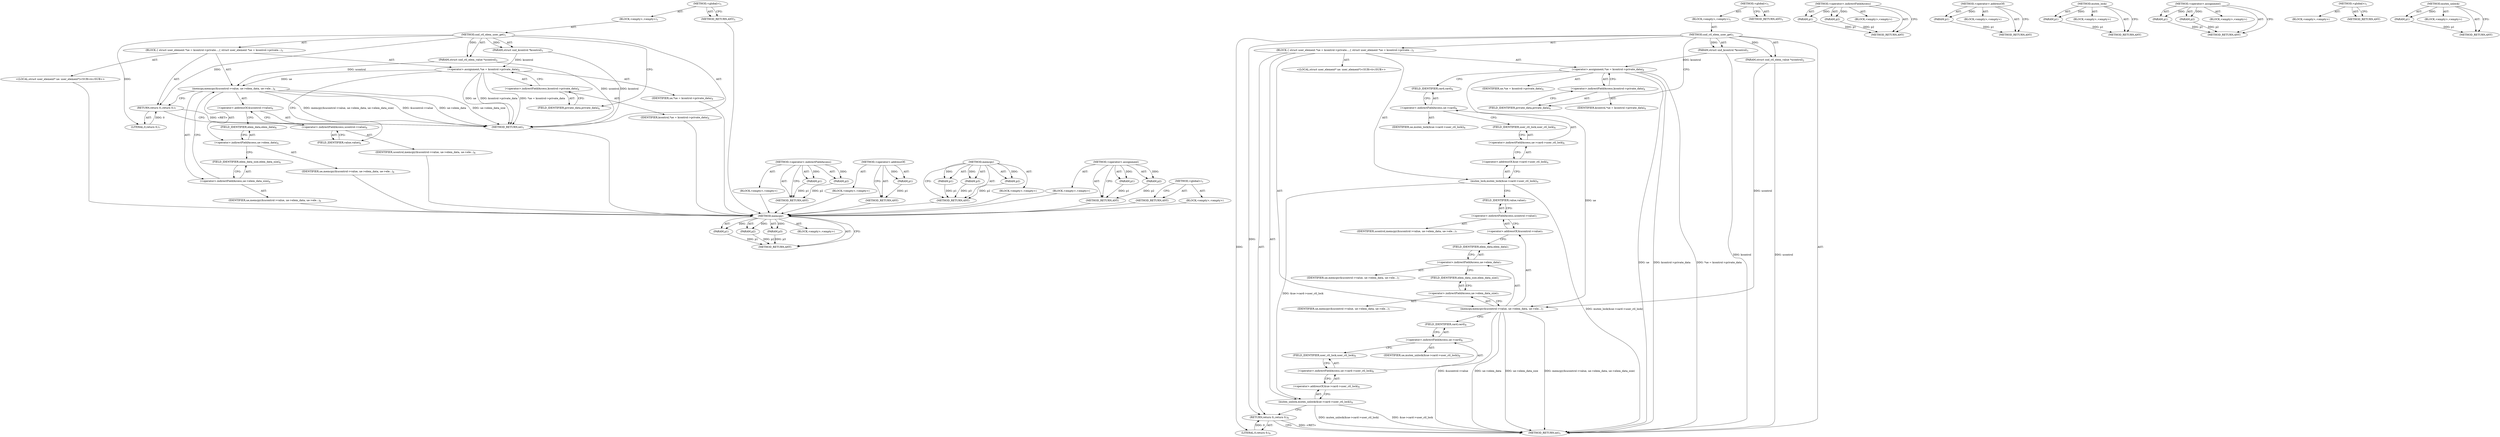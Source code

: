 digraph "mutex_unlock" {
vulnerable_6 [label=<(METHOD,&lt;global&gt;)<SUB>1</SUB>>];
vulnerable_7 [label=<(BLOCK,&lt;empty&gt;,&lt;empty&gt;)<SUB>1</SUB>>];
vulnerable_8 [label=<(METHOD,snd_ctl_elem_user_get)<SUB>1</SUB>>];
vulnerable_9 [label=<(PARAM,struct snd_kcontrol *kcontrol)<SUB>1</SUB>>];
vulnerable_10 [label=<(PARAM,struct snd_ctl_elem_value *ucontrol)<SUB>2</SUB>>];
vulnerable_11 [label=<(BLOCK,{
 	struct user_element *ue = kcontrol-&gt;private...,{
 	struct user_element *ue = kcontrol-&gt;private...)<SUB>3</SUB>>];
vulnerable_12 [label="<(LOCAL,struct user_element* ue: user_element*)<SUB>4</SUB>>"];
vulnerable_13 [label=<(&lt;operator&gt;.assignment,*ue = kcontrol-&gt;private_data)<SUB>4</SUB>>];
vulnerable_14 [label=<(IDENTIFIER,ue,*ue = kcontrol-&gt;private_data)<SUB>4</SUB>>];
vulnerable_15 [label=<(&lt;operator&gt;.indirectFieldAccess,kcontrol-&gt;private_data)<SUB>4</SUB>>];
vulnerable_16 [label=<(IDENTIFIER,kcontrol,*ue = kcontrol-&gt;private_data)<SUB>4</SUB>>];
vulnerable_17 [label=<(FIELD_IDENTIFIER,private_data,private_data)<SUB>4</SUB>>];
vulnerable_18 [label=<(memcpy,memcpy(&amp;ucontrol-&gt;value, ue-&gt;elem_data, ue-&gt;ele...)<SUB>6</SUB>>];
vulnerable_19 [label=<(&lt;operator&gt;.addressOf,&amp;ucontrol-&gt;value)<SUB>6</SUB>>];
vulnerable_20 [label=<(&lt;operator&gt;.indirectFieldAccess,ucontrol-&gt;value)<SUB>6</SUB>>];
vulnerable_21 [label=<(IDENTIFIER,ucontrol,memcpy(&amp;ucontrol-&gt;value, ue-&gt;elem_data, ue-&gt;ele...)<SUB>6</SUB>>];
vulnerable_22 [label=<(FIELD_IDENTIFIER,value,value)<SUB>6</SUB>>];
vulnerable_23 [label=<(&lt;operator&gt;.indirectFieldAccess,ue-&gt;elem_data)<SUB>6</SUB>>];
vulnerable_24 [label=<(IDENTIFIER,ue,memcpy(&amp;ucontrol-&gt;value, ue-&gt;elem_data, ue-&gt;ele...)<SUB>6</SUB>>];
vulnerable_25 [label=<(FIELD_IDENTIFIER,elem_data,elem_data)<SUB>6</SUB>>];
vulnerable_26 [label=<(&lt;operator&gt;.indirectFieldAccess,ue-&gt;elem_data_size)<SUB>6</SUB>>];
vulnerable_27 [label=<(IDENTIFIER,ue,memcpy(&amp;ucontrol-&gt;value, ue-&gt;elem_data, ue-&gt;ele...)<SUB>6</SUB>>];
vulnerable_28 [label=<(FIELD_IDENTIFIER,elem_data_size,elem_data_size)<SUB>6</SUB>>];
vulnerable_29 [label=<(RETURN,return 0;,return 0;)<SUB>7</SUB>>];
vulnerable_30 [label=<(LITERAL,0,return 0;)<SUB>7</SUB>>];
vulnerable_31 [label=<(METHOD_RETURN,int)<SUB>1</SUB>>];
vulnerable_33 [label=<(METHOD_RETURN,ANY)<SUB>1</SUB>>];
vulnerable_59 [label=<(METHOD,&lt;operator&gt;.indirectFieldAccess)>];
vulnerable_60 [label=<(PARAM,p1)>];
vulnerable_61 [label=<(PARAM,p2)>];
vulnerable_62 [label=<(BLOCK,&lt;empty&gt;,&lt;empty&gt;)>];
vulnerable_63 [label=<(METHOD_RETURN,ANY)>];
vulnerable_70 [label=<(METHOD,&lt;operator&gt;.addressOf)>];
vulnerable_71 [label=<(PARAM,p1)>];
vulnerable_72 [label=<(BLOCK,&lt;empty&gt;,&lt;empty&gt;)>];
vulnerable_73 [label=<(METHOD_RETURN,ANY)>];
vulnerable_64 [label=<(METHOD,memcpy)>];
vulnerable_65 [label=<(PARAM,p1)>];
vulnerable_66 [label=<(PARAM,p2)>];
vulnerable_67 [label=<(PARAM,p3)>];
vulnerable_68 [label=<(BLOCK,&lt;empty&gt;,&lt;empty&gt;)>];
vulnerable_69 [label=<(METHOD_RETURN,ANY)>];
vulnerable_54 [label=<(METHOD,&lt;operator&gt;.assignment)>];
vulnerable_55 [label=<(PARAM,p1)>];
vulnerable_56 [label=<(PARAM,p2)>];
vulnerable_57 [label=<(BLOCK,&lt;empty&gt;,&lt;empty&gt;)>];
vulnerable_58 [label=<(METHOD_RETURN,ANY)>];
vulnerable_48 [label=<(METHOD,&lt;global&gt;)<SUB>1</SUB>>];
vulnerable_49 [label=<(BLOCK,&lt;empty&gt;,&lt;empty&gt;)>];
vulnerable_50 [label=<(METHOD_RETURN,ANY)>];
fixed_86 [label=<(METHOD,memcpy)>];
fixed_87 [label=<(PARAM,p1)>];
fixed_88 [label=<(PARAM,p2)>];
fixed_89 [label=<(PARAM,p3)>];
fixed_90 [label=<(BLOCK,&lt;empty&gt;,&lt;empty&gt;)>];
fixed_91 [label=<(METHOD_RETURN,ANY)>];
fixed_6 [label=<(METHOD,&lt;global&gt;)<SUB>1</SUB>>];
fixed_7 [label=<(BLOCK,&lt;empty&gt;,&lt;empty&gt;)<SUB>1</SUB>>];
fixed_8 [label=<(METHOD,snd_ctl_elem_user_get)<SUB>1</SUB>>];
fixed_9 [label=<(PARAM,struct snd_kcontrol *kcontrol)<SUB>1</SUB>>];
fixed_10 [label=<(PARAM,struct snd_ctl_elem_value *ucontrol)<SUB>2</SUB>>];
fixed_11 [label=<(BLOCK,{
 	struct user_element *ue = kcontrol-&gt;private...,{
 	struct user_element *ue = kcontrol-&gt;private...)<SUB>3</SUB>>];
fixed_12 [label="<(LOCAL,struct user_element* ue: user_element*)<SUB>4</SUB>>"];
fixed_13 [label=<(&lt;operator&gt;.assignment,*ue = kcontrol-&gt;private_data)<SUB>4</SUB>>];
fixed_14 [label=<(IDENTIFIER,ue,*ue = kcontrol-&gt;private_data)<SUB>4</SUB>>];
fixed_15 [label=<(&lt;operator&gt;.indirectFieldAccess,kcontrol-&gt;private_data)<SUB>4</SUB>>];
fixed_16 [label=<(IDENTIFIER,kcontrol,*ue = kcontrol-&gt;private_data)<SUB>4</SUB>>];
fixed_17 [label=<(FIELD_IDENTIFIER,private_data,private_data)<SUB>4</SUB>>];
fixed_18 [label=<(mutex_lock,mutex_lock(&amp;ue-&gt;card-&gt;user_ctl_lock))<SUB>6</SUB>>];
fixed_19 [label=<(&lt;operator&gt;.addressOf,&amp;ue-&gt;card-&gt;user_ctl_lock)<SUB>6</SUB>>];
fixed_20 [label=<(&lt;operator&gt;.indirectFieldAccess,ue-&gt;card-&gt;user_ctl_lock)<SUB>6</SUB>>];
fixed_21 [label=<(&lt;operator&gt;.indirectFieldAccess,ue-&gt;card)<SUB>6</SUB>>];
fixed_22 [label=<(IDENTIFIER,ue,mutex_lock(&amp;ue-&gt;card-&gt;user_ctl_lock))<SUB>6</SUB>>];
fixed_23 [label=<(FIELD_IDENTIFIER,card,card)<SUB>6</SUB>>];
fixed_24 [label=<(FIELD_IDENTIFIER,user_ctl_lock,user_ctl_lock)<SUB>6</SUB>>];
fixed_25 [label=<(memcpy,memcpy(&amp;ucontrol-&gt;value, ue-&gt;elem_data, ue-&gt;ele...)<SUB>7</SUB>>];
fixed_26 [label=<(&lt;operator&gt;.addressOf,&amp;ucontrol-&gt;value)<SUB>7</SUB>>];
fixed_27 [label=<(&lt;operator&gt;.indirectFieldAccess,ucontrol-&gt;value)<SUB>7</SUB>>];
fixed_28 [label=<(IDENTIFIER,ucontrol,memcpy(&amp;ucontrol-&gt;value, ue-&gt;elem_data, ue-&gt;ele...)<SUB>7</SUB>>];
fixed_29 [label=<(FIELD_IDENTIFIER,value,value)<SUB>7</SUB>>];
fixed_30 [label=<(&lt;operator&gt;.indirectFieldAccess,ue-&gt;elem_data)<SUB>7</SUB>>];
fixed_31 [label=<(IDENTIFIER,ue,memcpy(&amp;ucontrol-&gt;value, ue-&gt;elem_data, ue-&gt;ele...)<SUB>7</SUB>>];
fixed_32 [label=<(FIELD_IDENTIFIER,elem_data,elem_data)<SUB>7</SUB>>];
fixed_33 [label=<(&lt;operator&gt;.indirectFieldAccess,ue-&gt;elem_data_size)<SUB>7</SUB>>];
fixed_34 [label=<(IDENTIFIER,ue,memcpy(&amp;ucontrol-&gt;value, ue-&gt;elem_data, ue-&gt;ele...)<SUB>7</SUB>>];
fixed_35 [label=<(FIELD_IDENTIFIER,elem_data_size,elem_data_size)<SUB>7</SUB>>];
fixed_36 [label=<(mutex_unlock,mutex_unlock(&amp;ue-&gt;card-&gt;user_ctl_lock))<SUB>8</SUB>>];
fixed_37 [label=<(&lt;operator&gt;.addressOf,&amp;ue-&gt;card-&gt;user_ctl_lock)<SUB>8</SUB>>];
fixed_38 [label=<(&lt;operator&gt;.indirectFieldAccess,ue-&gt;card-&gt;user_ctl_lock)<SUB>8</SUB>>];
fixed_39 [label=<(&lt;operator&gt;.indirectFieldAccess,ue-&gt;card)<SUB>8</SUB>>];
fixed_40 [label=<(IDENTIFIER,ue,mutex_unlock(&amp;ue-&gt;card-&gt;user_ctl_lock))<SUB>8</SUB>>];
fixed_41 [label=<(FIELD_IDENTIFIER,card,card)<SUB>8</SUB>>];
fixed_42 [label=<(FIELD_IDENTIFIER,user_ctl_lock,user_ctl_lock)<SUB>8</SUB>>];
fixed_43 [label=<(RETURN,return 0;,return 0;)<SUB>9</SUB>>];
fixed_44 [label=<(LITERAL,0,return 0;)<SUB>9</SUB>>];
fixed_45 [label=<(METHOD_RETURN,int)<SUB>1</SUB>>];
fixed_47 [label=<(METHOD_RETURN,ANY)<SUB>1</SUB>>];
fixed_73 [label=<(METHOD,&lt;operator&gt;.indirectFieldAccess)>];
fixed_74 [label=<(PARAM,p1)>];
fixed_75 [label=<(PARAM,p2)>];
fixed_76 [label=<(BLOCK,&lt;empty&gt;,&lt;empty&gt;)>];
fixed_77 [label=<(METHOD_RETURN,ANY)>];
fixed_82 [label=<(METHOD,&lt;operator&gt;.addressOf)>];
fixed_83 [label=<(PARAM,p1)>];
fixed_84 [label=<(BLOCK,&lt;empty&gt;,&lt;empty&gt;)>];
fixed_85 [label=<(METHOD_RETURN,ANY)>];
fixed_78 [label=<(METHOD,mutex_lock)>];
fixed_79 [label=<(PARAM,p1)>];
fixed_80 [label=<(BLOCK,&lt;empty&gt;,&lt;empty&gt;)>];
fixed_81 [label=<(METHOD_RETURN,ANY)>];
fixed_68 [label=<(METHOD,&lt;operator&gt;.assignment)>];
fixed_69 [label=<(PARAM,p1)>];
fixed_70 [label=<(PARAM,p2)>];
fixed_71 [label=<(BLOCK,&lt;empty&gt;,&lt;empty&gt;)>];
fixed_72 [label=<(METHOD_RETURN,ANY)>];
fixed_62 [label=<(METHOD,&lt;global&gt;)<SUB>1</SUB>>];
fixed_63 [label=<(BLOCK,&lt;empty&gt;,&lt;empty&gt;)>];
fixed_64 [label=<(METHOD_RETURN,ANY)>];
fixed_92 [label=<(METHOD,mutex_unlock)>];
fixed_93 [label=<(PARAM,p1)>];
fixed_94 [label=<(BLOCK,&lt;empty&gt;,&lt;empty&gt;)>];
fixed_95 [label=<(METHOD_RETURN,ANY)>];
vulnerable_6 -> vulnerable_7  [key=0, label="AST: "];
vulnerable_6 -> vulnerable_33  [key=0, label="AST: "];
vulnerable_6 -> vulnerable_33  [key=1, label="CFG: "];
vulnerable_7 -> vulnerable_8  [key=0, label="AST: "];
vulnerable_8 -> vulnerable_9  [key=0, label="AST: "];
vulnerable_8 -> vulnerable_9  [key=1, label="DDG: "];
vulnerable_8 -> vulnerable_10  [key=0, label="AST: "];
vulnerable_8 -> vulnerable_10  [key=1, label="DDG: "];
vulnerable_8 -> vulnerable_11  [key=0, label="AST: "];
vulnerable_8 -> vulnerable_31  [key=0, label="AST: "];
vulnerable_8 -> vulnerable_17  [key=0, label="CFG: "];
vulnerable_8 -> vulnerable_29  [key=0, label="DDG: "];
vulnerable_8 -> vulnerable_30  [key=0, label="DDG: "];
vulnerable_9 -> vulnerable_31  [key=0, label="DDG: kcontrol"];
vulnerable_9 -> vulnerable_13  [key=0, label="DDG: kcontrol"];
vulnerable_10 -> vulnerable_31  [key=0, label="DDG: ucontrol"];
vulnerable_10 -> vulnerable_18  [key=0, label="DDG: ucontrol"];
vulnerable_11 -> vulnerable_12  [key=0, label="AST: "];
vulnerable_11 -> vulnerable_13  [key=0, label="AST: "];
vulnerable_11 -> vulnerable_18  [key=0, label="AST: "];
vulnerable_11 -> vulnerable_29  [key=0, label="AST: "];
vulnerable_12 -> fixed_86  [key=0];
vulnerable_13 -> vulnerable_14  [key=0, label="AST: "];
vulnerable_13 -> vulnerable_15  [key=0, label="AST: "];
vulnerable_13 -> vulnerable_22  [key=0, label="CFG: "];
vulnerable_13 -> vulnerable_31  [key=0, label="DDG: ue"];
vulnerable_13 -> vulnerable_31  [key=1, label="DDG: kcontrol-&gt;private_data"];
vulnerable_13 -> vulnerable_31  [key=2, label="DDG: *ue = kcontrol-&gt;private_data"];
vulnerable_13 -> vulnerable_18  [key=0, label="DDG: ue"];
vulnerable_14 -> fixed_86  [key=0];
vulnerable_15 -> vulnerable_16  [key=0, label="AST: "];
vulnerable_15 -> vulnerable_17  [key=0, label="AST: "];
vulnerable_15 -> vulnerable_13  [key=0, label="CFG: "];
vulnerable_16 -> fixed_86  [key=0];
vulnerable_17 -> vulnerable_15  [key=0, label="CFG: "];
vulnerable_18 -> vulnerable_19  [key=0, label="AST: "];
vulnerable_18 -> vulnerable_23  [key=0, label="AST: "];
vulnerable_18 -> vulnerable_26  [key=0, label="AST: "];
vulnerable_18 -> vulnerable_29  [key=0, label="CFG: "];
vulnerable_18 -> vulnerable_31  [key=0, label="DDG: &amp;ucontrol-&gt;value"];
vulnerable_18 -> vulnerable_31  [key=1, label="DDG: ue-&gt;elem_data"];
vulnerable_18 -> vulnerable_31  [key=2, label="DDG: ue-&gt;elem_data_size"];
vulnerable_18 -> vulnerable_31  [key=3, label="DDG: memcpy(&amp;ucontrol-&gt;value, ue-&gt;elem_data, ue-&gt;elem_data_size)"];
vulnerable_19 -> vulnerable_20  [key=0, label="AST: "];
vulnerable_19 -> vulnerable_25  [key=0, label="CFG: "];
vulnerable_20 -> vulnerable_21  [key=0, label="AST: "];
vulnerable_20 -> vulnerable_22  [key=0, label="AST: "];
vulnerable_20 -> vulnerable_19  [key=0, label="CFG: "];
vulnerable_21 -> fixed_86  [key=0];
vulnerable_22 -> vulnerable_20  [key=0, label="CFG: "];
vulnerable_23 -> vulnerable_24  [key=0, label="AST: "];
vulnerable_23 -> vulnerable_25  [key=0, label="AST: "];
vulnerable_23 -> vulnerable_28  [key=0, label="CFG: "];
vulnerable_24 -> fixed_86  [key=0];
vulnerable_25 -> vulnerable_23  [key=0, label="CFG: "];
vulnerable_26 -> vulnerable_27  [key=0, label="AST: "];
vulnerable_26 -> vulnerable_28  [key=0, label="AST: "];
vulnerable_26 -> vulnerable_18  [key=0, label="CFG: "];
vulnerable_27 -> fixed_86  [key=0];
vulnerable_28 -> vulnerable_26  [key=0, label="CFG: "];
vulnerable_29 -> vulnerable_30  [key=0, label="AST: "];
vulnerable_29 -> vulnerable_31  [key=0, label="CFG: "];
vulnerable_29 -> vulnerable_31  [key=1, label="DDG: &lt;RET&gt;"];
vulnerable_30 -> vulnerable_29  [key=0, label="DDG: 0"];
vulnerable_31 -> fixed_86  [key=0];
vulnerable_33 -> fixed_86  [key=0];
vulnerable_59 -> vulnerable_60  [key=0, label="AST: "];
vulnerable_59 -> vulnerable_60  [key=1, label="DDG: "];
vulnerable_59 -> vulnerable_62  [key=0, label="AST: "];
vulnerable_59 -> vulnerable_61  [key=0, label="AST: "];
vulnerable_59 -> vulnerable_61  [key=1, label="DDG: "];
vulnerable_59 -> vulnerable_63  [key=0, label="AST: "];
vulnerable_59 -> vulnerable_63  [key=1, label="CFG: "];
vulnerable_60 -> vulnerable_63  [key=0, label="DDG: p1"];
vulnerable_61 -> vulnerable_63  [key=0, label="DDG: p2"];
vulnerable_62 -> fixed_86  [key=0];
vulnerable_63 -> fixed_86  [key=0];
vulnerable_70 -> vulnerable_71  [key=0, label="AST: "];
vulnerable_70 -> vulnerable_71  [key=1, label="DDG: "];
vulnerable_70 -> vulnerable_72  [key=0, label="AST: "];
vulnerable_70 -> vulnerable_73  [key=0, label="AST: "];
vulnerable_70 -> vulnerable_73  [key=1, label="CFG: "];
vulnerable_71 -> vulnerable_73  [key=0, label="DDG: p1"];
vulnerable_72 -> fixed_86  [key=0];
vulnerable_73 -> fixed_86  [key=0];
vulnerable_64 -> vulnerable_65  [key=0, label="AST: "];
vulnerable_64 -> vulnerable_65  [key=1, label="DDG: "];
vulnerable_64 -> vulnerable_68  [key=0, label="AST: "];
vulnerable_64 -> vulnerable_66  [key=0, label="AST: "];
vulnerable_64 -> vulnerable_66  [key=1, label="DDG: "];
vulnerable_64 -> vulnerable_69  [key=0, label="AST: "];
vulnerable_64 -> vulnerable_69  [key=1, label="CFG: "];
vulnerable_64 -> vulnerable_67  [key=0, label="AST: "];
vulnerable_64 -> vulnerable_67  [key=1, label="DDG: "];
vulnerable_65 -> vulnerable_69  [key=0, label="DDG: p1"];
vulnerable_66 -> vulnerable_69  [key=0, label="DDG: p2"];
vulnerable_67 -> vulnerable_69  [key=0, label="DDG: p3"];
vulnerable_68 -> fixed_86  [key=0];
vulnerable_69 -> fixed_86  [key=0];
vulnerable_54 -> vulnerable_55  [key=0, label="AST: "];
vulnerable_54 -> vulnerable_55  [key=1, label="DDG: "];
vulnerable_54 -> vulnerable_57  [key=0, label="AST: "];
vulnerable_54 -> vulnerable_56  [key=0, label="AST: "];
vulnerable_54 -> vulnerable_56  [key=1, label="DDG: "];
vulnerable_54 -> vulnerable_58  [key=0, label="AST: "];
vulnerable_54 -> vulnerable_58  [key=1, label="CFG: "];
vulnerable_55 -> vulnerable_58  [key=0, label="DDG: p1"];
vulnerable_56 -> vulnerable_58  [key=0, label="DDG: p2"];
vulnerable_57 -> fixed_86  [key=0];
vulnerable_58 -> fixed_86  [key=0];
vulnerable_48 -> vulnerable_49  [key=0, label="AST: "];
vulnerable_48 -> vulnerable_50  [key=0, label="AST: "];
vulnerable_48 -> vulnerable_50  [key=1, label="CFG: "];
vulnerable_49 -> fixed_86  [key=0];
vulnerable_50 -> fixed_86  [key=0];
fixed_86 -> fixed_87  [key=0, label="AST: "];
fixed_86 -> fixed_87  [key=1, label="DDG: "];
fixed_86 -> fixed_90  [key=0, label="AST: "];
fixed_86 -> fixed_88  [key=0, label="AST: "];
fixed_86 -> fixed_88  [key=1, label="DDG: "];
fixed_86 -> fixed_91  [key=0, label="AST: "];
fixed_86 -> fixed_91  [key=1, label="CFG: "];
fixed_86 -> fixed_89  [key=0, label="AST: "];
fixed_86 -> fixed_89  [key=1, label="DDG: "];
fixed_87 -> fixed_91  [key=0, label="DDG: p1"];
fixed_88 -> fixed_91  [key=0, label="DDG: p2"];
fixed_89 -> fixed_91  [key=0, label="DDG: p3"];
fixed_6 -> fixed_7  [key=0, label="AST: "];
fixed_6 -> fixed_47  [key=0, label="AST: "];
fixed_6 -> fixed_47  [key=1, label="CFG: "];
fixed_7 -> fixed_8  [key=0, label="AST: "];
fixed_8 -> fixed_9  [key=0, label="AST: "];
fixed_8 -> fixed_9  [key=1, label="DDG: "];
fixed_8 -> fixed_10  [key=0, label="AST: "];
fixed_8 -> fixed_10  [key=1, label="DDG: "];
fixed_8 -> fixed_11  [key=0, label="AST: "];
fixed_8 -> fixed_45  [key=0, label="AST: "];
fixed_8 -> fixed_17  [key=0, label="CFG: "];
fixed_8 -> fixed_43  [key=0, label="DDG: "];
fixed_8 -> fixed_44  [key=0, label="DDG: "];
fixed_9 -> fixed_45  [key=0, label="DDG: kcontrol"];
fixed_9 -> fixed_13  [key=0, label="DDG: kcontrol"];
fixed_10 -> fixed_45  [key=0, label="DDG: ucontrol"];
fixed_10 -> fixed_25  [key=0, label="DDG: ucontrol"];
fixed_11 -> fixed_12  [key=0, label="AST: "];
fixed_11 -> fixed_13  [key=0, label="AST: "];
fixed_11 -> fixed_18  [key=0, label="AST: "];
fixed_11 -> fixed_25  [key=0, label="AST: "];
fixed_11 -> fixed_36  [key=0, label="AST: "];
fixed_11 -> fixed_43  [key=0, label="AST: "];
fixed_13 -> fixed_14  [key=0, label="AST: "];
fixed_13 -> fixed_15  [key=0, label="AST: "];
fixed_13 -> fixed_23  [key=0, label="CFG: "];
fixed_13 -> fixed_45  [key=0, label="DDG: ue"];
fixed_13 -> fixed_45  [key=1, label="DDG: kcontrol-&gt;private_data"];
fixed_13 -> fixed_45  [key=2, label="DDG: *ue = kcontrol-&gt;private_data"];
fixed_13 -> fixed_25  [key=0, label="DDG: ue"];
fixed_15 -> fixed_16  [key=0, label="AST: "];
fixed_15 -> fixed_17  [key=0, label="AST: "];
fixed_15 -> fixed_13  [key=0, label="CFG: "];
fixed_17 -> fixed_15  [key=0, label="CFG: "];
fixed_18 -> fixed_19  [key=0, label="AST: "];
fixed_18 -> fixed_29  [key=0, label="CFG: "];
fixed_18 -> fixed_45  [key=0, label="DDG: mutex_lock(&amp;ue-&gt;card-&gt;user_ctl_lock)"];
fixed_18 -> fixed_36  [key=0, label="DDG: &amp;ue-&gt;card-&gt;user_ctl_lock"];
fixed_19 -> fixed_20  [key=0, label="AST: "];
fixed_19 -> fixed_18  [key=0, label="CFG: "];
fixed_20 -> fixed_21  [key=0, label="AST: "];
fixed_20 -> fixed_24  [key=0, label="AST: "];
fixed_20 -> fixed_19  [key=0, label="CFG: "];
fixed_21 -> fixed_22  [key=0, label="AST: "];
fixed_21 -> fixed_23  [key=0, label="AST: "];
fixed_21 -> fixed_24  [key=0, label="CFG: "];
fixed_23 -> fixed_21  [key=0, label="CFG: "];
fixed_24 -> fixed_20  [key=0, label="CFG: "];
fixed_25 -> fixed_26  [key=0, label="AST: "];
fixed_25 -> fixed_30  [key=0, label="AST: "];
fixed_25 -> fixed_33  [key=0, label="AST: "];
fixed_25 -> fixed_41  [key=0, label="CFG: "];
fixed_25 -> fixed_45  [key=0, label="DDG: &amp;ucontrol-&gt;value"];
fixed_25 -> fixed_45  [key=1, label="DDG: ue-&gt;elem_data"];
fixed_25 -> fixed_45  [key=2, label="DDG: ue-&gt;elem_data_size"];
fixed_25 -> fixed_45  [key=3, label="DDG: memcpy(&amp;ucontrol-&gt;value, ue-&gt;elem_data, ue-&gt;elem_data_size)"];
fixed_26 -> fixed_27  [key=0, label="AST: "];
fixed_26 -> fixed_32  [key=0, label="CFG: "];
fixed_27 -> fixed_28  [key=0, label="AST: "];
fixed_27 -> fixed_29  [key=0, label="AST: "];
fixed_27 -> fixed_26  [key=0, label="CFG: "];
fixed_29 -> fixed_27  [key=0, label="CFG: "];
fixed_30 -> fixed_31  [key=0, label="AST: "];
fixed_30 -> fixed_32  [key=0, label="AST: "];
fixed_30 -> fixed_35  [key=0, label="CFG: "];
fixed_32 -> fixed_30  [key=0, label="CFG: "];
fixed_33 -> fixed_34  [key=0, label="AST: "];
fixed_33 -> fixed_35  [key=0, label="AST: "];
fixed_33 -> fixed_25  [key=0, label="CFG: "];
fixed_35 -> fixed_33  [key=0, label="CFG: "];
fixed_36 -> fixed_37  [key=0, label="AST: "];
fixed_36 -> fixed_43  [key=0, label="CFG: "];
fixed_36 -> fixed_45  [key=0, label="DDG: &amp;ue-&gt;card-&gt;user_ctl_lock"];
fixed_36 -> fixed_45  [key=1, label="DDG: mutex_unlock(&amp;ue-&gt;card-&gt;user_ctl_lock)"];
fixed_37 -> fixed_38  [key=0, label="AST: "];
fixed_37 -> fixed_36  [key=0, label="CFG: "];
fixed_38 -> fixed_39  [key=0, label="AST: "];
fixed_38 -> fixed_42  [key=0, label="AST: "];
fixed_38 -> fixed_37  [key=0, label="CFG: "];
fixed_39 -> fixed_40  [key=0, label="AST: "];
fixed_39 -> fixed_41  [key=0, label="AST: "];
fixed_39 -> fixed_42  [key=0, label="CFG: "];
fixed_41 -> fixed_39  [key=0, label="CFG: "];
fixed_42 -> fixed_38  [key=0, label="CFG: "];
fixed_43 -> fixed_44  [key=0, label="AST: "];
fixed_43 -> fixed_45  [key=0, label="CFG: "];
fixed_43 -> fixed_45  [key=1, label="DDG: &lt;RET&gt;"];
fixed_44 -> fixed_43  [key=0, label="DDG: 0"];
fixed_73 -> fixed_74  [key=0, label="AST: "];
fixed_73 -> fixed_74  [key=1, label="DDG: "];
fixed_73 -> fixed_76  [key=0, label="AST: "];
fixed_73 -> fixed_75  [key=0, label="AST: "];
fixed_73 -> fixed_75  [key=1, label="DDG: "];
fixed_73 -> fixed_77  [key=0, label="AST: "];
fixed_73 -> fixed_77  [key=1, label="CFG: "];
fixed_74 -> fixed_77  [key=0, label="DDG: p1"];
fixed_75 -> fixed_77  [key=0, label="DDG: p2"];
fixed_82 -> fixed_83  [key=0, label="AST: "];
fixed_82 -> fixed_83  [key=1, label="DDG: "];
fixed_82 -> fixed_84  [key=0, label="AST: "];
fixed_82 -> fixed_85  [key=0, label="AST: "];
fixed_82 -> fixed_85  [key=1, label="CFG: "];
fixed_83 -> fixed_85  [key=0, label="DDG: p1"];
fixed_78 -> fixed_79  [key=0, label="AST: "];
fixed_78 -> fixed_79  [key=1, label="DDG: "];
fixed_78 -> fixed_80  [key=0, label="AST: "];
fixed_78 -> fixed_81  [key=0, label="AST: "];
fixed_78 -> fixed_81  [key=1, label="CFG: "];
fixed_79 -> fixed_81  [key=0, label="DDG: p1"];
fixed_68 -> fixed_69  [key=0, label="AST: "];
fixed_68 -> fixed_69  [key=1, label="DDG: "];
fixed_68 -> fixed_71  [key=0, label="AST: "];
fixed_68 -> fixed_70  [key=0, label="AST: "];
fixed_68 -> fixed_70  [key=1, label="DDG: "];
fixed_68 -> fixed_72  [key=0, label="AST: "];
fixed_68 -> fixed_72  [key=1, label="CFG: "];
fixed_69 -> fixed_72  [key=0, label="DDG: p1"];
fixed_70 -> fixed_72  [key=0, label="DDG: p2"];
fixed_62 -> fixed_63  [key=0, label="AST: "];
fixed_62 -> fixed_64  [key=0, label="AST: "];
fixed_62 -> fixed_64  [key=1, label="CFG: "];
fixed_92 -> fixed_93  [key=0, label="AST: "];
fixed_92 -> fixed_93  [key=1, label="DDG: "];
fixed_92 -> fixed_94  [key=0, label="AST: "];
fixed_92 -> fixed_95  [key=0, label="AST: "];
fixed_92 -> fixed_95  [key=1, label="CFG: "];
fixed_93 -> fixed_95  [key=0, label="DDG: p1"];
}
